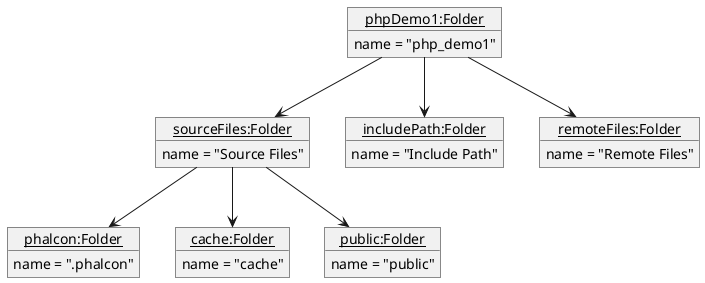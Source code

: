 @startuml
object "<u>phpDemo1:Folder</u>" as PHPDemo1 {
  name = "php_demo1"
}

object "<u>sourceFiles:Folder</u>" as SF {
  name = "Source Files"
}

object "<u>includePath:Folder</u>" as IP {
  name = "Include Path"
}

object "<u>remoteFiles:Folder</u>" as RF {
  name = "Remote Files"
}

object "<u>phalcon:Folder</u>" as PH {
  name = ".phalcon"
}

object "<u>cache:Folder</u>" as CA {
  name = "cache"
}

object "<u>public:Folder</u>" as PU {
  name = "public"
}

PHPDemo1 -down-> SF 
PHPDemo1 -down-> IP  
PHPDemo1 -down-> RF 
SF -down-> PH 
SF -down-> CA 
SF -down-> PU 
@enduml
